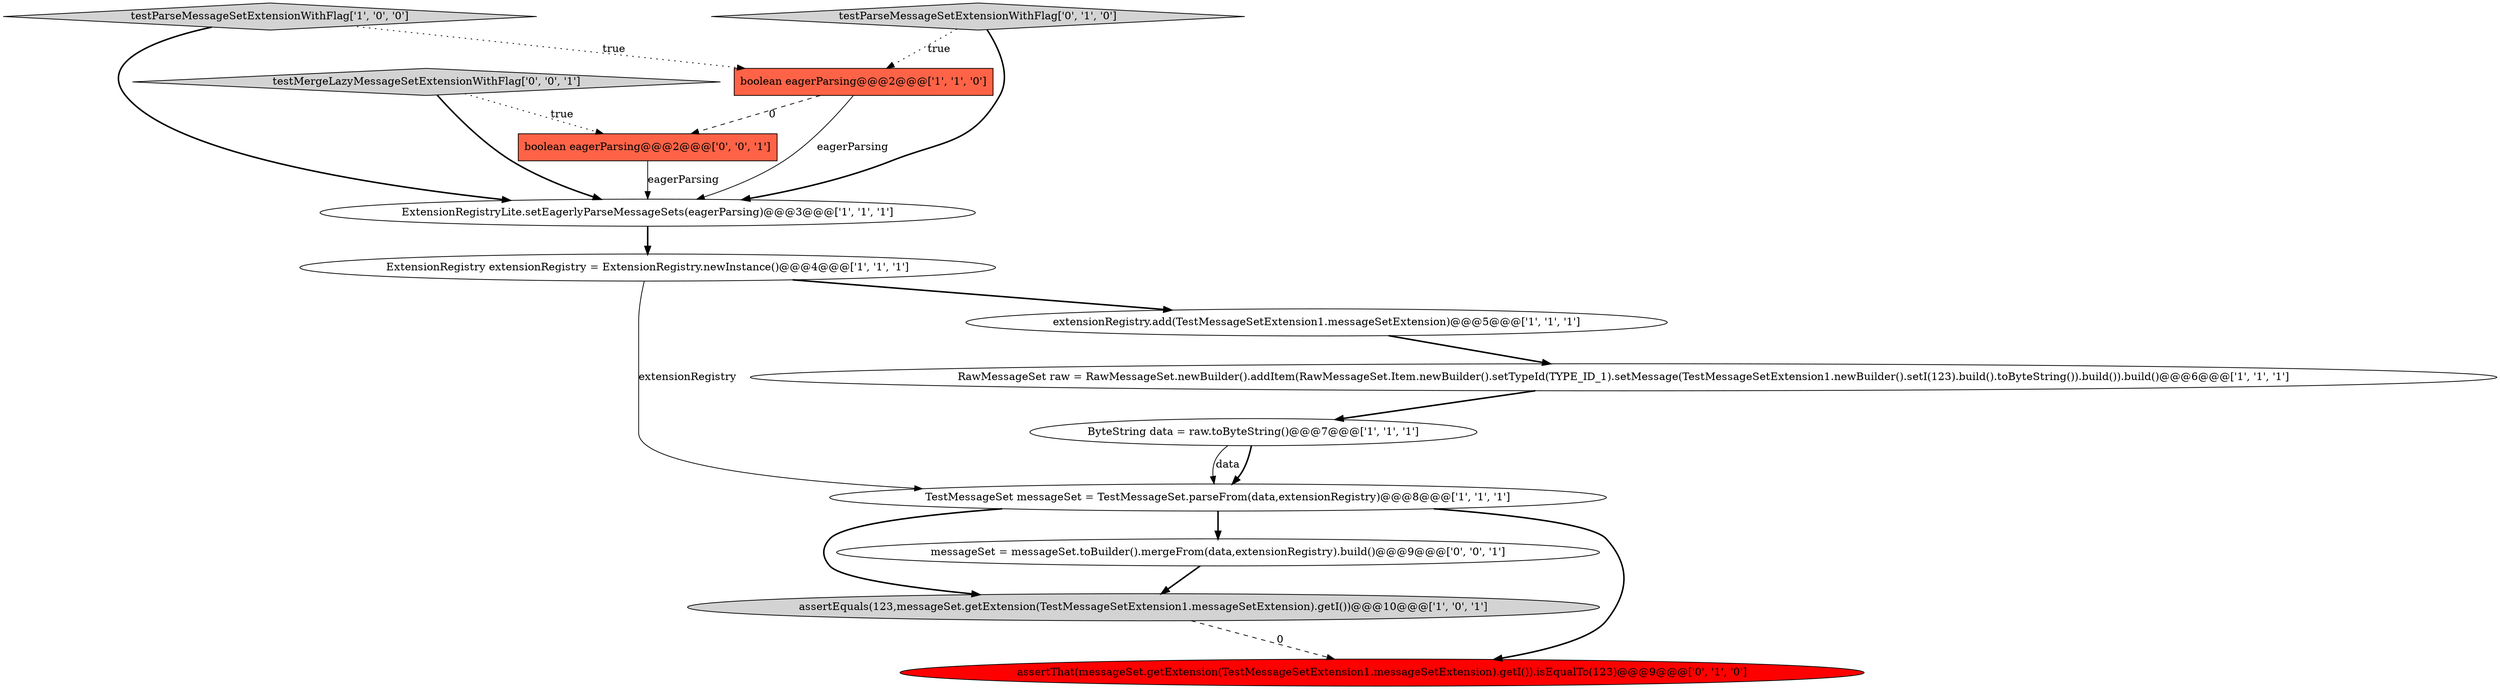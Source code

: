 digraph {
5 [style = filled, label = "assertEquals(123,messageSet.getExtension(TestMessageSetExtension1.messageSetExtension).getI())@@@10@@@['1', '0', '1']", fillcolor = lightgray, shape = ellipse image = "AAA0AAABBB1BBB"];
6 [style = filled, label = "ExtensionRegistryLite.setEagerlyParseMessageSets(eagerParsing)@@@3@@@['1', '1', '1']", fillcolor = white, shape = ellipse image = "AAA0AAABBB1BBB"];
13 [style = filled, label = "testMergeLazyMessageSetExtensionWithFlag['0', '0', '1']", fillcolor = lightgray, shape = diamond image = "AAA0AAABBB3BBB"];
2 [style = filled, label = "boolean eagerParsing@@@2@@@['1', '1', '0']", fillcolor = tomato, shape = box image = "AAA0AAABBB1BBB"];
10 [style = filled, label = "assertThat(messageSet.getExtension(TestMessageSetExtension1.messageSetExtension).getI()).isEqualTo(123)@@@9@@@['0', '1', '0']", fillcolor = red, shape = ellipse image = "AAA1AAABBB2BBB"];
4 [style = filled, label = "TestMessageSet messageSet = TestMessageSet.parseFrom(data,extensionRegistry)@@@8@@@['1', '1', '1']", fillcolor = white, shape = ellipse image = "AAA0AAABBB1BBB"];
3 [style = filled, label = "extensionRegistry.add(TestMessageSetExtension1.messageSetExtension)@@@5@@@['1', '1', '1']", fillcolor = white, shape = ellipse image = "AAA0AAABBB1BBB"];
0 [style = filled, label = "RawMessageSet raw = RawMessageSet.newBuilder().addItem(RawMessageSet.Item.newBuilder().setTypeId(TYPE_ID_1).setMessage(TestMessageSetExtension1.newBuilder().setI(123).build().toByteString()).build()).build()@@@6@@@['1', '1', '1']", fillcolor = white, shape = ellipse image = "AAA0AAABBB1BBB"];
7 [style = filled, label = "ExtensionRegistry extensionRegistry = ExtensionRegistry.newInstance()@@@4@@@['1', '1', '1']", fillcolor = white, shape = ellipse image = "AAA0AAABBB1BBB"];
1 [style = filled, label = "ByteString data = raw.toByteString()@@@7@@@['1', '1', '1']", fillcolor = white, shape = ellipse image = "AAA0AAABBB1BBB"];
8 [style = filled, label = "testParseMessageSetExtensionWithFlag['1', '0', '0']", fillcolor = lightgray, shape = diamond image = "AAA0AAABBB1BBB"];
11 [style = filled, label = "messageSet = messageSet.toBuilder().mergeFrom(data,extensionRegistry).build()@@@9@@@['0', '0', '1']", fillcolor = white, shape = ellipse image = "AAA0AAABBB3BBB"];
12 [style = filled, label = "boolean eagerParsing@@@2@@@['0', '0', '1']", fillcolor = tomato, shape = box image = "AAA0AAABBB3BBB"];
9 [style = filled, label = "testParseMessageSetExtensionWithFlag['0', '1', '0']", fillcolor = lightgray, shape = diamond image = "AAA0AAABBB2BBB"];
4->10 [style = bold, label=""];
1->4 [style = bold, label=""];
13->12 [style = dotted, label="true"];
12->6 [style = solid, label="eagerParsing"];
8->2 [style = dotted, label="true"];
8->6 [style = bold, label=""];
7->3 [style = bold, label=""];
2->6 [style = solid, label="eagerParsing"];
3->0 [style = bold, label=""];
9->6 [style = bold, label=""];
2->12 [style = dashed, label="0"];
11->5 [style = bold, label=""];
5->10 [style = dashed, label="0"];
7->4 [style = solid, label="extensionRegistry"];
0->1 [style = bold, label=""];
9->2 [style = dotted, label="true"];
1->4 [style = solid, label="data"];
13->6 [style = bold, label=""];
6->7 [style = bold, label=""];
4->11 [style = bold, label=""];
4->5 [style = bold, label=""];
}
